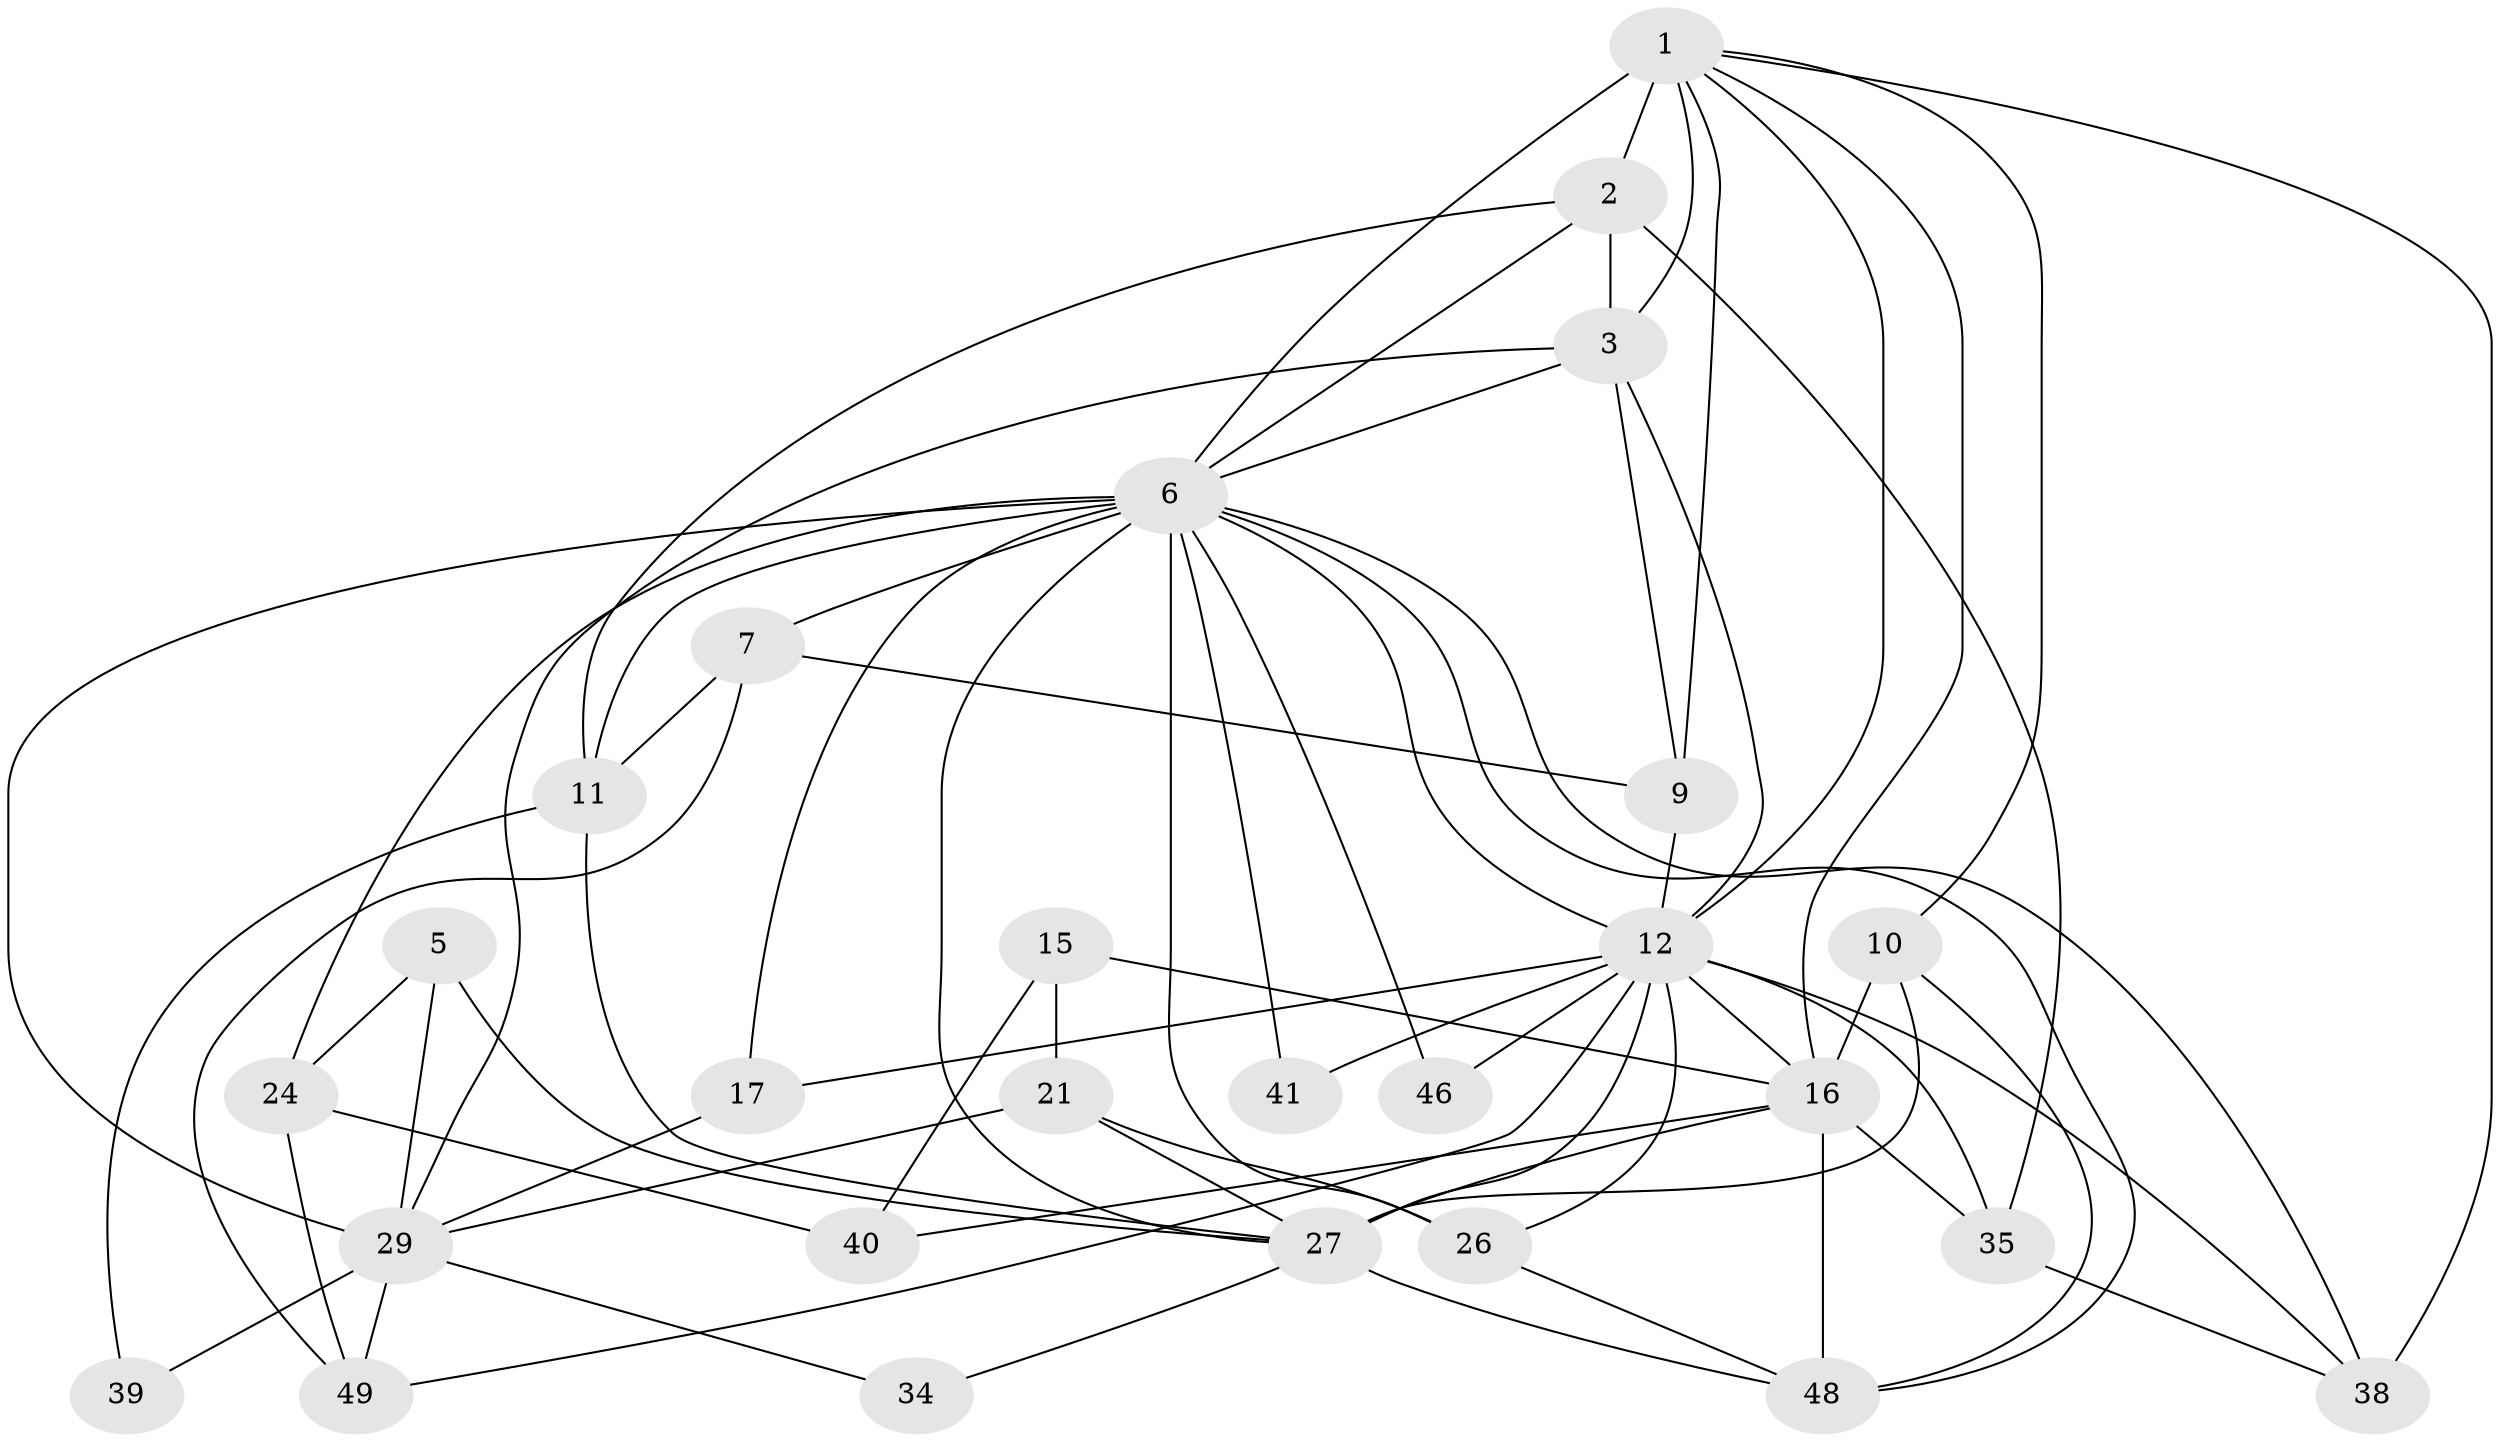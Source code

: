 // original degree distribution, {3: 0.2727272727272727, 4: 0.2727272727272727, 6: 0.12727272727272726, 2: 0.12727272727272726, 5: 0.16363636363636364, 7: 0.03636363636363636}
// Generated by graph-tools (version 1.1) at 2025/14/03/09/25 04:14:58]
// undirected, 27 vertices, 69 edges
graph export_dot {
graph [start="1"]
  node [color=gray90,style=filled];
  1 [super="+23+4"];
  2 [super="+45+36"];
  3 [super="+20"];
  5 [super="+28"];
  6 [super="+13+8+18"];
  7;
  9 [super="+37"];
  10 [super="+22"];
  11 [super="+44"];
  12 [super="+14+19"];
  15;
  16 [super="+32"];
  17;
  21;
  24;
  26 [super="+54"];
  27 [super="+50+30"];
  29 [super="+47+52"];
  34;
  35;
  38;
  39;
  40;
  41;
  46;
  48;
  49;
  1 -- 2 [weight=5];
  1 -- 10;
  1 -- 38;
  1 -- 16;
  1 -- 3;
  1 -- 6;
  1 -- 12;
  1 -- 9;
  2 -- 11 [weight=2];
  2 -- 3;
  2 -- 35;
  2 -- 6;
  3 -- 29;
  3 -- 6 [weight=2];
  3 -- 9;
  3 -- 12;
  5 -- 29;
  5 -- 24;
  5 -- 27;
  6 -- 46 [weight=2];
  6 -- 11;
  6 -- 48;
  6 -- 24;
  6 -- 26 [weight=3];
  6 -- 29 [weight=2];
  6 -- 7;
  6 -- 38;
  6 -- 41;
  6 -- 12;
  6 -- 17;
  6 -- 27;
  7 -- 49;
  7 -- 11;
  7 -- 9;
  9 -- 12;
  10 -- 48;
  10 -- 16;
  10 -- 27;
  11 -- 39;
  11 -- 27;
  12 -- 38;
  12 -- 27;
  12 -- 46;
  12 -- 16;
  12 -- 35;
  12 -- 41;
  12 -- 17;
  12 -- 49;
  12 -- 26;
  15 -- 21;
  15 -- 40;
  15 -- 16;
  16 -- 40;
  16 -- 48;
  16 -- 35;
  16 -- 27;
  17 -- 29;
  21 -- 26;
  21 -- 29;
  21 -- 27;
  24 -- 49;
  24 -- 40;
  26 -- 48;
  27 -- 34;
  27 -- 48;
  29 -- 49;
  29 -- 34;
  29 -- 39;
  35 -- 38;
}
